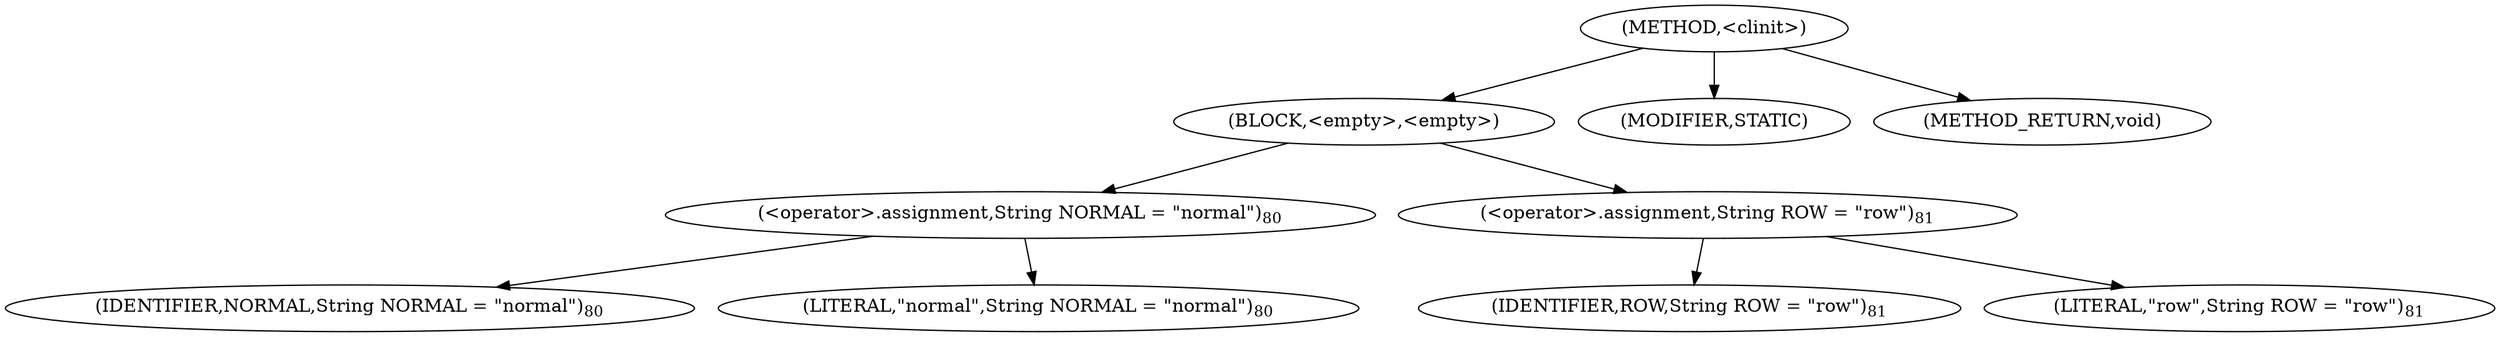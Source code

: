 digraph "&lt;clinit&gt;" {  
"168" [label = <(METHOD,&lt;clinit&gt;)> ]
"169" [label = <(BLOCK,&lt;empty&gt;,&lt;empty&gt;)> ]
"170" [label = <(&lt;operator&gt;.assignment,String NORMAL = &quot;normal&quot;)<SUB>80</SUB>> ]
"171" [label = <(IDENTIFIER,NORMAL,String NORMAL = &quot;normal&quot;)<SUB>80</SUB>> ]
"172" [label = <(LITERAL,&quot;normal&quot;,String NORMAL = &quot;normal&quot;)<SUB>80</SUB>> ]
"173" [label = <(&lt;operator&gt;.assignment,String ROW = &quot;row&quot;)<SUB>81</SUB>> ]
"174" [label = <(IDENTIFIER,ROW,String ROW = &quot;row&quot;)<SUB>81</SUB>> ]
"175" [label = <(LITERAL,&quot;row&quot;,String ROW = &quot;row&quot;)<SUB>81</SUB>> ]
"176" [label = <(MODIFIER,STATIC)> ]
"177" [label = <(METHOD_RETURN,void)> ]
  "168" -> "169" 
  "168" -> "176" 
  "168" -> "177" 
  "169" -> "170" 
  "169" -> "173" 
  "170" -> "171" 
  "170" -> "172" 
  "173" -> "174" 
  "173" -> "175" 
}
